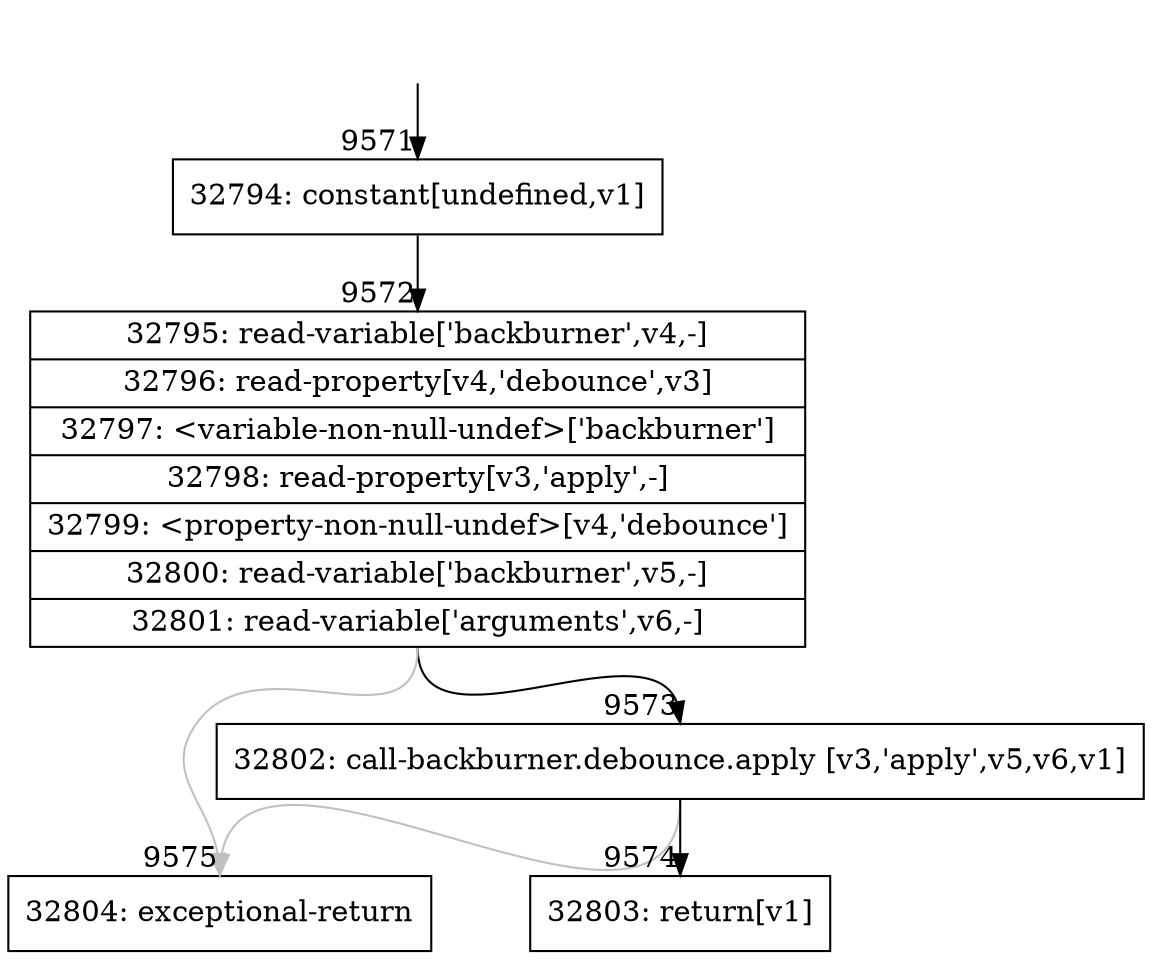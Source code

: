 digraph {
rankdir="TD"
BB_entry808[shape=none,label=""];
BB_entry808 -> BB9571 [tailport=s, headport=n, headlabel="    9571"]
BB9571 [shape=record label="{32794: constant[undefined,v1]}" ] 
BB9571 -> BB9572 [tailport=s, headport=n, headlabel="      9572"]
BB9572 [shape=record label="{32795: read-variable['backburner',v4,-]|32796: read-property[v4,'debounce',v3]|32797: \<variable-non-null-undef\>['backburner']|32798: read-property[v3,'apply',-]|32799: \<property-non-null-undef\>[v4,'debounce']|32800: read-variable['backburner',v5,-]|32801: read-variable['arguments',v6,-]}" ] 
BB9572 -> BB9573 [tailport=s, headport=n, headlabel="      9573"]
BB9572 -> BB9575 [tailport=s, headport=n, color=gray, headlabel="      9575"]
BB9573 [shape=record label="{32802: call-backburner.debounce.apply [v3,'apply',v5,v6,v1]}" ] 
BB9573 -> BB9574 [tailport=s, headport=n, headlabel="      9574"]
BB9573 -> BB9575 [tailport=s, headport=n, color=gray]
BB9574 [shape=record label="{32803: return[v1]}" ] 
BB9575 [shape=record label="{32804: exceptional-return}" ] 
//#$~ 17235
}
